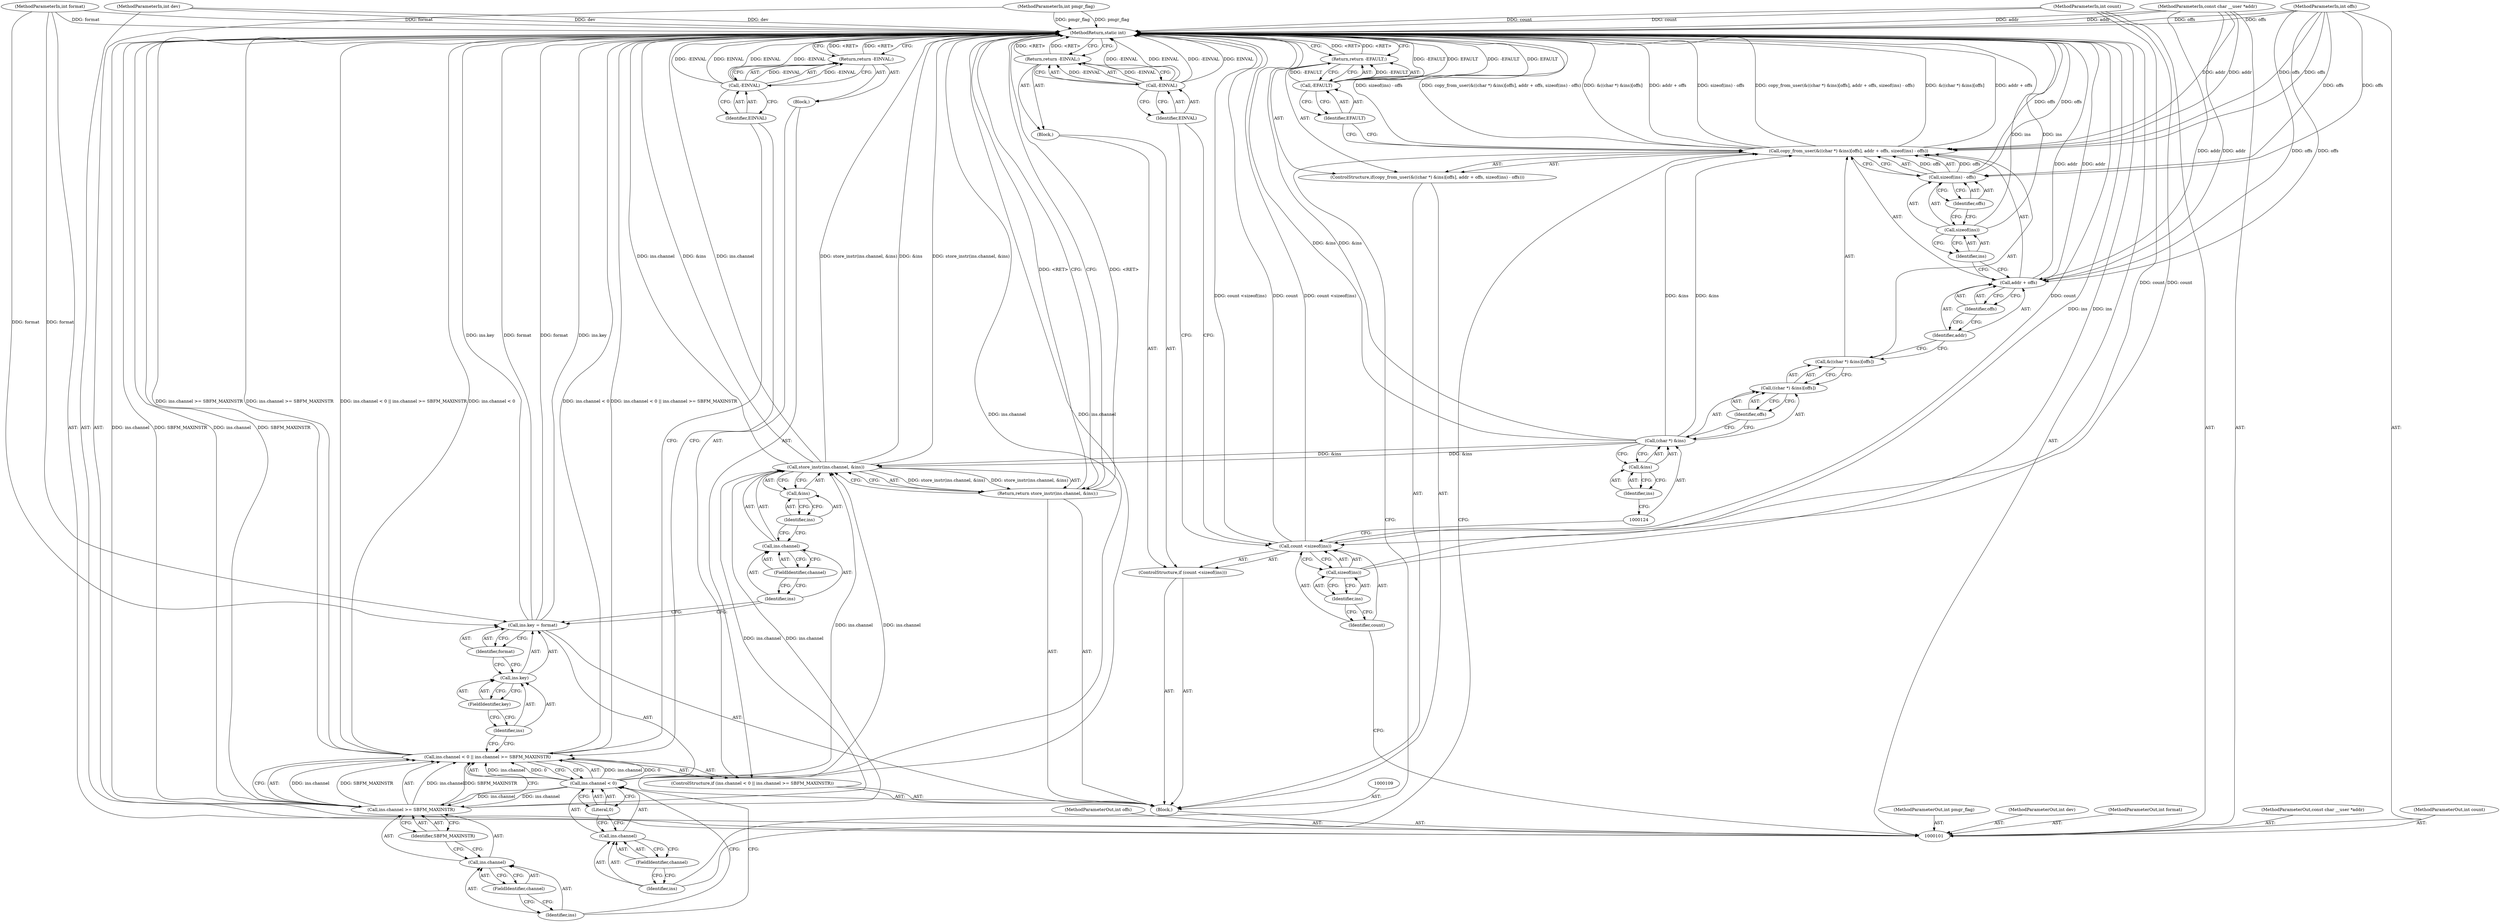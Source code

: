 digraph "1_linux_b769f49463711205d57286e64cf535ed4daf59e9_0" {
"1000166" [label="(MethodReturn,static int)"];
"1000102" [label="(MethodParameterIn,int dev)"];
"1000242" [label="(MethodParameterOut,int dev)"];
"1000103" [label="(MethodParameterIn,int format)"];
"1000243" [label="(MethodParameterOut,int format)"];
"1000104" [label="(MethodParameterIn,const char __user *addr)"];
"1000244" [label="(MethodParameterOut,const char __user *addr)"];
"1000119" [label="(ControlStructure,if(copy_from_user(&((char *) &ins)[offs], addr + offs, sizeof(ins) - offs)))"];
"1000121" [label="(Call,&((char *) &ins)[offs])"];
"1000122" [label="(Call,((char *) &ins)[offs])"];
"1000123" [label="(Call,(char *) &ins)"];
"1000125" [label="(Call,&ins)"];
"1000126" [label="(Identifier,ins)"];
"1000127" [label="(Identifier,offs)"];
"1000120" [label="(Call,copy_from_user(&((char *) &ins)[offs], addr + offs, sizeof(ins) - offs))"];
"1000128" [label="(Call,addr + offs)"];
"1000129" [label="(Identifier,addr)"];
"1000130" [label="(Identifier,offs)"];
"1000131" [label="(Call,sizeof(ins) - offs)"];
"1000132" [label="(Call,sizeof(ins))"];
"1000133" [label="(Identifier,ins)"];
"1000134" [label="(Identifier,offs)"];
"1000136" [label="(Call,-EFAULT)"];
"1000137" [label="(Identifier,EFAULT)"];
"1000135" [label="(Return,return -EFAULT;)"];
"1000143" [label="(FieldIdentifier,channel)"];
"1000138" [label="(ControlStructure,if (ins.channel < 0 || ins.channel >= SBFM_MAXINSTR))"];
"1000144" [label="(Literal,0)"];
"1000145" [label="(Call,ins.channel >= SBFM_MAXINSTR)"];
"1000146" [label="(Call,ins.channel)"];
"1000147" [label="(Identifier,ins)"];
"1000148" [label="(FieldIdentifier,channel)"];
"1000149" [label="(Identifier,SBFM_MAXINSTR)"];
"1000139" [label="(Call,ins.channel < 0 || ins.channel >= SBFM_MAXINSTR)"];
"1000140" [label="(Call,ins.channel < 0)"];
"1000141" [label="(Call,ins.channel)"];
"1000142" [label="(Identifier,ins)"];
"1000106" [label="(MethodParameterIn,int count)"];
"1000246" [label="(MethodParameterOut,int count)"];
"1000105" [label="(MethodParameterIn,int offs)"];
"1000245" [label="(MethodParameterOut,int offs)"];
"1000107" [label="(MethodParameterIn,int pmgr_flag)"];
"1000247" [label="(MethodParameterOut,int pmgr_flag)"];
"1000150" [label="(Block,)"];
"1000153" [label="(Identifier,EINVAL)"];
"1000151" [label="(Return,return -EINVAL;)"];
"1000152" [label="(Call,-EINVAL)"];
"1000154" [label="(Call,ins.key = format)"];
"1000155" [label="(Call,ins.key)"];
"1000156" [label="(Identifier,ins)"];
"1000158" [label="(Identifier,format)"];
"1000157" [label="(FieldIdentifier,key)"];
"1000159" [label="(Return,return store_instr(ins.channel, &ins);)"];
"1000161" [label="(Call,ins.channel)"];
"1000162" [label="(Identifier,ins)"];
"1000163" [label="(FieldIdentifier,channel)"];
"1000164" [label="(Call,&ins)"];
"1000165" [label="(Identifier,ins)"];
"1000160" [label="(Call,store_instr(ins.channel, &ins))"];
"1000108" [label="(Block,)"];
"1000110" [label="(ControlStructure,if (count <sizeof(ins)))"];
"1000113" [label="(Call,sizeof(ins))"];
"1000114" [label="(Identifier,ins)"];
"1000111" [label="(Call,count <sizeof(ins))"];
"1000112" [label="(Identifier,count)"];
"1000115" [label="(Block,)"];
"1000117" [label="(Call,-EINVAL)"];
"1000118" [label="(Identifier,EINVAL)"];
"1000116" [label="(Return,return -EINVAL;)"];
"1000166" -> "1000101"  [label="AST: "];
"1000166" -> "1000116"  [label="CFG: "];
"1000166" -> "1000135"  [label="CFG: "];
"1000166" -> "1000151"  [label="CFG: "];
"1000166" -> "1000159"  [label="CFG: "];
"1000116" -> "1000166"  [label="DDG: <RET>"];
"1000117" -> "1000166"  [label="DDG: -EINVAL"];
"1000117" -> "1000166"  [label="DDG: EINVAL"];
"1000160" -> "1000166"  [label="DDG: &ins"];
"1000160" -> "1000166"  [label="DDG: store_instr(ins.channel, &ins)"];
"1000160" -> "1000166"  [label="DDG: ins.channel"];
"1000123" -> "1000166"  [label="DDG: &ins"];
"1000107" -> "1000166"  [label="DDG: pmgr_flag"];
"1000104" -> "1000166"  [label="DDG: addr"];
"1000105" -> "1000166"  [label="DDG: offs"];
"1000120" -> "1000166"  [label="DDG: &((char *) &ins)[offs]"];
"1000120" -> "1000166"  [label="DDG: addr + offs"];
"1000120" -> "1000166"  [label="DDG: sizeof(ins) - offs"];
"1000120" -> "1000166"  [label="DDG: copy_from_user(&((char *) &ins)[offs], addr + offs, sizeof(ins) - offs)"];
"1000145" -> "1000166"  [label="DDG: SBFM_MAXINSTR"];
"1000145" -> "1000166"  [label="DDG: ins.channel"];
"1000152" -> "1000166"  [label="DDG: EINVAL"];
"1000152" -> "1000166"  [label="DDG: -EINVAL"];
"1000113" -> "1000166"  [label="DDG: ins"];
"1000140" -> "1000166"  [label="DDG: ins.channel"];
"1000139" -> "1000166"  [label="DDG: ins.channel < 0 || ins.channel >= SBFM_MAXINSTR"];
"1000139" -> "1000166"  [label="DDG: ins.channel < 0"];
"1000139" -> "1000166"  [label="DDG: ins.channel >= SBFM_MAXINSTR"];
"1000128" -> "1000166"  [label="DDG: addr"];
"1000154" -> "1000166"  [label="DDG: ins.key"];
"1000154" -> "1000166"  [label="DDG: format"];
"1000131" -> "1000166"  [label="DDG: offs"];
"1000103" -> "1000166"  [label="DDG: format"];
"1000132" -> "1000166"  [label="DDG: ins"];
"1000102" -> "1000166"  [label="DDG: dev"];
"1000111" -> "1000166"  [label="DDG: count"];
"1000111" -> "1000166"  [label="DDG: count <sizeof(ins)"];
"1000136" -> "1000166"  [label="DDG: -EFAULT"];
"1000136" -> "1000166"  [label="DDG: EFAULT"];
"1000106" -> "1000166"  [label="DDG: count"];
"1000151" -> "1000166"  [label="DDG: <RET>"];
"1000159" -> "1000166"  [label="DDG: <RET>"];
"1000135" -> "1000166"  [label="DDG: <RET>"];
"1000102" -> "1000101"  [label="AST: "];
"1000102" -> "1000166"  [label="DDG: dev"];
"1000242" -> "1000101"  [label="AST: "];
"1000103" -> "1000101"  [label="AST: "];
"1000103" -> "1000166"  [label="DDG: format"];
"1000103" -> "1000154"  [label="DDG: format"];
"1000243" -> "1000101"  [label="AST: "];
"1000104" -> "1000101"  [label="AST: "];
"1000104" -> "1000166"  [label="DDG: addr"];
"1000104" -> "1000120"  [label="DDG: addr"];
"1000104" -> "1000128"  [label="DDG: addr"];
"1000244" -> "1000101"  [label="AST: "];
"1000119" -> "1000108"  [label="AST: "];
"1000120" -> "1000119"  [label="AST: "];
"1000135" -> "1000119"  [label="AST: "];
"1000121" -> "1000120"  [label="AST: "];
"1000121" -> "1000122"  [label="CFG: "];
"1000122" -> "1000121"  [label="AST: "];
"1000129" -> "1000121"  [label="CFG: "];
"1000122" -> "1000121"  [label="AST: "];
"1000122" -> "1000127"  [label="CFG: "];
"1000123" -> "1000122"  [label="AST: "];
"1000127" -> "1000122"  [label="AST: "];
"1000121" -> "1000122"  [label="CFG: "];
"1000123" -> "1000122"  [label="AST: "];
"1000123" -> "1000125"  [label="CFG: "];
"1000124" -> "1000123"  [label="AST: "];
"1000125" -> "1000123"  [label="AST: "];
"1000127" -> "1000123"  [label="CFG: "];
"1000123" -> "1000166"  [label="DDG: &ins"];
"1000123" -> "1000120"  [label="DDG: &ins"];
"1000123" -> "1000160"  [label="DDG: &ins"];
"1000125" -> "1000123"  [label="AST: "];
"1000125" -> "1000126"  [label="CFG: "];
"1000126" -> "1000125"  [label="AST: "];
"1000123" -> "1000125"  [label="CFG: "];
"1000126" -> "1000125"  [label="AST: "];
"1000126" -> "1000124"  [label="CFG: "];
"1000125" -> "1000126"  [label="CFG: "];
"1000127" -> "1000122"  [label="AST: "];
"1000127" -> "1000123"  [label="CFG: "];
"1000122" -> "1000127"  [label="CFG: "];
"1000120" -> "1000119"  [label="AST: "];
"1000120" -> "1000131"  [label="CFG: "];
"1000121" -> "1000120"  [label="AST: "];
"1000128" -> "1000120"  [label="AST: "];
"1000131" -> "1000120"  [label="AST: "];
"1000137" -> "1000120"  [label="CFG: "];
"1000142" -> "1000120"  [label="CFG: "];
"1000120" -> "1000166"  [label="DDG: &((char *) &ins)[offs]"];
"1000120" -> "1000166"  [label="DDG: addr + offs"];
"1000120" -> "1000166"  [label="DDG: sizeof(ins) - offs"];
"1000120" -> "1000166"  [label="DDG: copy_from_user(&((char *) &ins)[offs], addr + offs, sizeof(ins) - offs)"];
"1000123" -> "1000120"  [label="DDG: &ins"];
"1000104" -> "1000120"  [label="DDG: addr"];
"1000105" -> "1000120"  [label="DDG: offs"];
"1000131" -> "1000120"  [label="DDG: offs"];
"1000128" -> "1000120"  [label="AST: "];
"1000128" -> "1000130"  [label="CFG: "];
"1000129" -> "1000128"  [label="AST: "];
"1000130" -> "1000128"  [label="AST: "];
"1000133" -> "1000128"  [label="CFG: "];
"1000128" -> "1000166"  [label="DDG: addr"];
"1000104" -> "1000128"  [label="DDG: addr"];
"1000105" -> "1000128"  [label="DDG: offs"];
"1000129" -> "1000128"  [label="AST: "];
"1000129" -> "1000121"  [label="CFG: "];
"1000130" -> "1000129"  [label="CFG: "];
"1000130" -> "1000128"  [label="AST: "];
"1000130" -> "1000129"  [label="CFG: "];
"1000128" -> "1000130"  [label="CFG: "];
"1000131" -> "1000120"  [label="AST: "];
"1000131" -> "1000134"  [label="CFG: "];
"1000132" -> "1000131"  [label="AST: "];
"1000134" -> "1000131"  [label="AST: "];
"1000120" -> "1000131"  [label="CFG: "];
"1000131" -> "1000166"  [label="DDG: offs"];
"1000131" -> "1000120"  [label="DDG: offs"];
"1000105" -> "1000131"  [label="DDG: offs"];
"1000132" -> "1000131"  [label="AST: "];
"1000132" -> "1000133"  [label="CFG: "];
"1000133" -> "1000132"  [label="AST: "];
"1000134" -> "1000132"  [label="CFG: "];
"1000132" -> "1000166"  [label="DDG: ins"];
"1000133" -> "1000132"  [label="AST: "];
"1000133" -> "1000128"  [label="CFG: "];
"1000132" -> "1000133"  [label="CFG: "];
"1000134" -> "1000131"  [label="AST: "];
"1000134" -> "1000132"  [label="CFG: "];
"1000131" -> "1000134"  [label="CFG: "];
"1000136" -> "1000135"  [label="AST: "];
"1000136" -> "1000137"  [label="CFG: "];
"1000137" -> "1000136"  [label="AST: "];
"1000135" -> "1000136"  [label="CFG: "];
"1000136" -> "1000166"  [label="DDG: -EFAULT"];
"1000136" -> "1000166"  [label="DDG: EFAULT"];
"1000136" -> "1000135"  [label="DDG: -EFAULT"];
"1000137" -> "1000136"  [label="AST: "];
"1000137" -> "1000120"  [label="CFG: "];
"1000136" -> "1000137"  [label="CFG: "];
"1000135" -> "1000119"  [label="AST: "];
"1000135" -> "1000136"  [label="CFG: "];
"1000136" -> "1000135"  [label="AST: "];
"1000166" -> "1000135"  [label="CFG: "];
"1000135" -> "1000166"  [label="DDG: <RET>"];
"1000136" -> "1000135"  [label="DDG: -EFAULT"];
"1000143" -> "1000141"  [label="AST: "];
"1000143" -> "1000142"  [label="CFG: "];
"1000141" -> "1000143"  [label="CFG: "];
"1000138" -> "1000108"  [label="AST: "];
"1000139" -> "1000138"  [label="AST: "];
"1000150" -> "1000138"  [label="AST: "];
"1000144" -> "1000140"  [label="AST: "];
"1000144" -> "1000141"  [label="CFG: "];
"1000140" -> "1000144"  [label="CFG: "];
"1000145" -> "1000139"  [label="AST: "];
"1000145" -> "1000149"  [label="CFG: "];
"1000146" -> "1000145"  [label="AST: "];
"1000149" -> "1000145"  [label="AST: "];
"1000139" -> "1000145"  [label="CFG: "];
"1000145" -> "1000166"  [label="DDG: SBFM_MAXINSTR"];
"1000145" -> "1000166"  [label="DDG: ins.channel"];
"1000145" -> "1000139"  [label="DDG: ins.channel"];
"1000145" -> "1000139"  [label="DDG: SBFM_MAXINSTR"];
"1000140" -> "1000145"  [label="DDG: ins.channel"];
"1000145" -> "1000160"  [label="DDG: ins.channel"];
"1000146" -> "1000145"  [label="AST: "];
"1000146" -> "1000148"  [label="CFG: "];
"1000147" -> "1000146"  [label="AST: "];
"1000148" -> "1000146"  [label="AST: "];
"1000149" -> "1000146"  [label="CFG: "];
"1000147" -> "1000146"  [label="AST: "];
"1000147" -> "1000140"  [label="CFG: "];
"1000148" -> "1000147"  [label="CFG: "];
"1000148" -> "1000146"  [label="AST: "];
"1000148" -> "1000147"  [label="CFG: "];
"1000146" -> "1000148"  [label="CFG: "];
"1000149" -> "1000145"  [label="AST: "];
"1000149" -> "1000146"  [label="CFG: "];
"1000145" -> "1000149"  [label="CFG: "];
"1000139" -> "1000138"  [label="AST: "];
"1000139" -> "1000140"  [label="CFG: "];
"1000139" -> "1000145"  [label="CFG: "];
"1000140" -> "1000139"  [label="AST: "];
"1000145" -> "1000139"  [label="AST: "];
"1000153" -> "1000139"  [label="CFG: "];
"1000156" -> "1000139"  [label="CFG: "];
"1000139" -> "1000166"  [label="DDG: ins.channel < 0 || ins.channel >= SBFM_MAXINSTR"];
"1000139" -> "1000166"  [label="DDG: ins.channel < 0"];
"1000139" -> "1000166"  [label="DDG: ins.channel >= SBFM_MAXINSTR"];
"1000140" -> "1000139"  [label="DDG: ins.channel"];
"1000140" -> "1000139"  [label="DDG: 0"];
"1000145" -> "1000139"  [label="DDG: ins.channel"];
"1000145" -> "1000139"  [label="DDG: SBFM_MAXINSTR"];
"1000140" -> "1000139"  [label="AST: "];
"1000140" -> "1000144"  [label="CFG: "];
"1000141" -> "1000140"  [label="AST: "];
"1000144" -> "1000140"  [label="AST: "];
"1000147" -> "1000140"  [label="CFG: "];
"1000139" -> "1000140"  [label="CFG: "];
"1000140" -> "1000166"  [label="DDG: ins.channel"];
"1000140" -> "1000139"  [label="DDG: ins.channel"];
"1000140" -> "1000139"  [label="DDG: 0"];
"1000140" -> "1000145"  [label="DDG: ins.channel"];
"1000140" -> "1000160"  [label="DDG: ins.channel"];
"1000141" -> "1000140"  [label="AST: "];
"1000141" -> "1000143"  [label="CFG: "];
"1000142" -> "1000141"  [label="AST: "];
"1000143" -> "1000141"  [label="AST: "];
"1000144" -> "1000141"  [label="CFG: "];
"1000142" -> "1000141"  [label="AST: "];
"1000142" -> "1000120"  [label="CFG: "];
"1000143" -> "1000142"  [label="CFG: "];
"1000106" -> "1000101"  [label="AST: "];
"1000106" -> "1000166"  [label="DDG: count"];
"1000106" -> "1000111"  [label="DDG: count"];
"1000246" -> "1000101"  [label="AST: "];
"1000105" -> "1000101"  [label="AST: "];
"1000105" -> "1000166"  [label="DDG: offs"];
"1000105" -> "1000120"  [label="DDG: offs"];
"1000105" -> "1000128"  [label="DDG: offs"];
"1000105" -> "1000131"  [label="DDG: offs"];
"1000245" -> "1000101"  [label="AST: "];
"1000107" -> "1000101"  [label="AST: "];
"1000107" -> "1000166"  [label="DDG: pmgr_flag"];
"1000247" -> "1000101"  [label="AST: "];
"1000150" -> "1000138"  [label="AST: "];
"1000151" -> "1000150"  [label="AST: "];
"1000153" -> "1000152"  [label="AST: "];
"1000153" -> "1000139"  [label="CFG: "];
"1000152" -> "1000153"  [label="CFG: "];
"1000151" -> "1000150"  [label="AST: "];
"1000151" -> "1000152"  [label="CFG: "];
"1000152" -> "1000151"  [label="AST: "];
"1000166" -> "1000151"  [label="CFG: "];
"1000151" -> "1000166"  [label="DDG: <RET>"];
"1000152" -> "1000151"  [label="DDG: -EINVAL"];
"1000152" -> "1000151"  [label="AST: "];
"1000152" -> "1000153"  [label="CFG: "];
"1000153" -> "1000152"  [label="AST: "];
"1000151" -> "1000152"  [label="CFG: "];
"1000152" -> "1000166"  [label="DDG: EINVAL"];
"1000152" -> "1000166"  [label="DDG: -EINVAL"];
"1000152" -> "1000151"  [label="DDG: -EINVAL"];
"1000154" -> "1000108"  [label="AST: "];
"1000154" -> "1000158"  [label="CFG: "];
"1000155" -> "1000154"  [label="AST: "];
"1000158" -> "1000154"  [label="AST: "];
"1000162" -> "1000154"  [label="CFG: "];
"1000154" -> "1000166"  [label="DDG: ins.key"];
"1000154" -> "1000166"  [label="DDG: format"];
"1000103" -> "1000154"  [label="DDG: format"];
"1000155" -> "1000154"  [label="AST: "];
"1000155" -> "1000157"  [label="CFG: "];
"1000156" -> "1000155"  [label="AST: "];
"1000157" -> "1000155"  [label="AST: "];
"1000158" -> "1000155"  [label="CFG: "];
"1000156" -> "1000155"  [label="AST: "];
"1000156" -> "1000139"  [label="CFG: "];
"1000157" -> "1000156"  [label="CFG: "];
"1000158" -> "1000154"  [label="AST: "];
"1000158" -> "1000155"  [label="CFG: "];
"1000154" -> "1000158"  [label="CFG: "];
"1000157" -> "1000155"  [label="AST: "];
"1000157" -> "1000156"  [label="CFG: "];
"1000155" -> "1000157"  [label="CFG: "];
"1000159" -> "1000108"  [label="AST: "];
"1000159" -> "1000160"  [label="CFG: "];
"1000160" -> "1000159"  [label="AST: "];
"1000166" -> "1000159"  [label="CFG: "];
"1000159" -> "1000166"  [label="DDG: <RET>"];
"1000160" -> "1000159"  [label="DDG: store_instr(ins.channel, &ins)"];
"1000161" -> "1000160"  [label="AST: "];
"1000161" -> "1000163"  [label="CFG: "];
"1000162" -> "1000161"  [label="AST: "];
"1000163" -> "1000161"  [label="AST: "];
"1000165" -> "1000161"  [label="CFG: "];
"1000162" -> "1000161"  [label="AST: "];
"1000162" -> "1000154"  [label="CFG: "];
"1000163" -> "1000162"  [label="CFG: "];
"1000163" -> "1000161"  [label="AST: "];
"1000163" -> "1000162"  [label="CFG: "];
"1000161" -> "1000163"  [label="CFG: "];
"1000164" -> "1000160"  [label="AST: "];
"1000164" -> "1000165"  [label="CFG: "];
"1000165" -> "1000164"  [label="AST: "];
"1000160" -> "1000164"  [label="CFG: "];
"1000165" -> "1000164"  [label="AST: "];
"1000165" -> "1000161"  [label="CFG: "];
"1000164" -> "1000165"  [label="CFG: "];
"1000160" -> "1000159"  [label="AST: "];
"1000160" -> "1000164"  [label="CFG: "];
"1000161" -> "1000160"  [label="AST: "];
"1000164" -> "1000160"  [label="AST: "];
"1000159" -> "1000160"  [label="CFG: "];
"1000160" -> "1000166"  [label="DDG: &ins"];
"1000160" -> "1000166"  [label="DDG: store_instr(ins.channel, &ins)"];
"1000160" -> "1000166"  [label="DDG: ins.channel"];
"1000160" -> "1000159"  [label="DDG: store_instr(ins.channel, &ins)"];
"1000140" -> "1000160"  [label="DDG: ins.channel"];
"1000145" -> "1000160"  [label="DDG: ins.channel"];
"1000123" -> "1000160"  [label="DDG: &ins"];
"1000108" -> "1000101"  [label="AST: "];
"1000109" -> "1000108"  [label="AST: "];
"1000110" -> "1000108"  [label="AST: "];
"1000119" -> "1000108"  [label="AST: "];
"1000138" -> "1000108"  [label="AST: "];
"1000154" -> "1000108"  [label="AST: "];
"1000159" -> "1000108"  [label="AST: "];
"1000110" -> "1000108"  [label="AST: "];
"1000111" -> "1000110"  [label="AST: "];
"1000115" -> "1000110"  [label="AST: "];
"1000113" -> "1000111"  [label="AST: "];
"1000113" -> "1000114"  [label="CFG: "];
"1000114" -> "1000113"  [label="AST: "];
"1000111" -> "1000113"  [label="CFG: "];
"1000113" -> "1000166"  [label="DDG: ins"];
"1000114" -> "1000113"  [label="AST: "];
"1000114" -> "1000112"  [label="CFG: "];
"1000113" -> "1000114"  [label="CFG: "];
"1000111" -> "1000110"  [label="AST: "];
"1000111" -> "1000113"  [label="CFG: "];
"1000112" -> "1000111"  [label="AST: "];
"1000113" -> "1000111"  [label="AST: "];
"1000118" -> "1000111"  [label="CFG: "];
"1000124" -> "1000111"  [label="CFG: "];
"1000111" -> "1000166"  [label="DDG: count"];
"1000111" -> "1000166"  [label="DDG: count <sizeof(ins)"];
"1000106" -> "1000111"  [label="DDG: count"];
"1000112" -> "1000111"  [label="AST: "];
"1000112" -> "1000101"  [label="CFG: "];
"1000114" -> "1000112"  [label="CFG: "];
"1000115" -> "1000110"  [label="AST: "];
"1000116" -> "1000115"  [label="AST: "];
"1000117" -> "1000116"  [label="AST: "];
"1000117" -> "1000118"  [label="CFG: "];
"1000118" -> "1000117"  [label="AST: "];
"1000116" -> "1000117"  [label="CFG: "];
"1000117" -> "1000166"  [label="DDG: -EINVAL"];
"1000117" -> "1000166"  [label="DDG: EINVAL"];
"1000117" -> "1000116"  [label="DDG: -EINVAL"];
"1000118" -> "1000117"  [label="AST: "];
"1000118" -> "1000111"  [label="CFG: "];
"1000117" -> "1000118"  [label="CFG: "];
"1000116" -> "1000115"  [label="AST: "];
"1000116" -> "1000117"  [label="CFG: "];
"1000117" -> "1000116"  [label="AST: "];
"1000166" -> "1000116"  [label="CFG: "];
"1000116" -> "1000166"  [label="DDG: <RET>"];
"1000117" -> "1000116"  [label="DDG: -EINVAL"];
}
